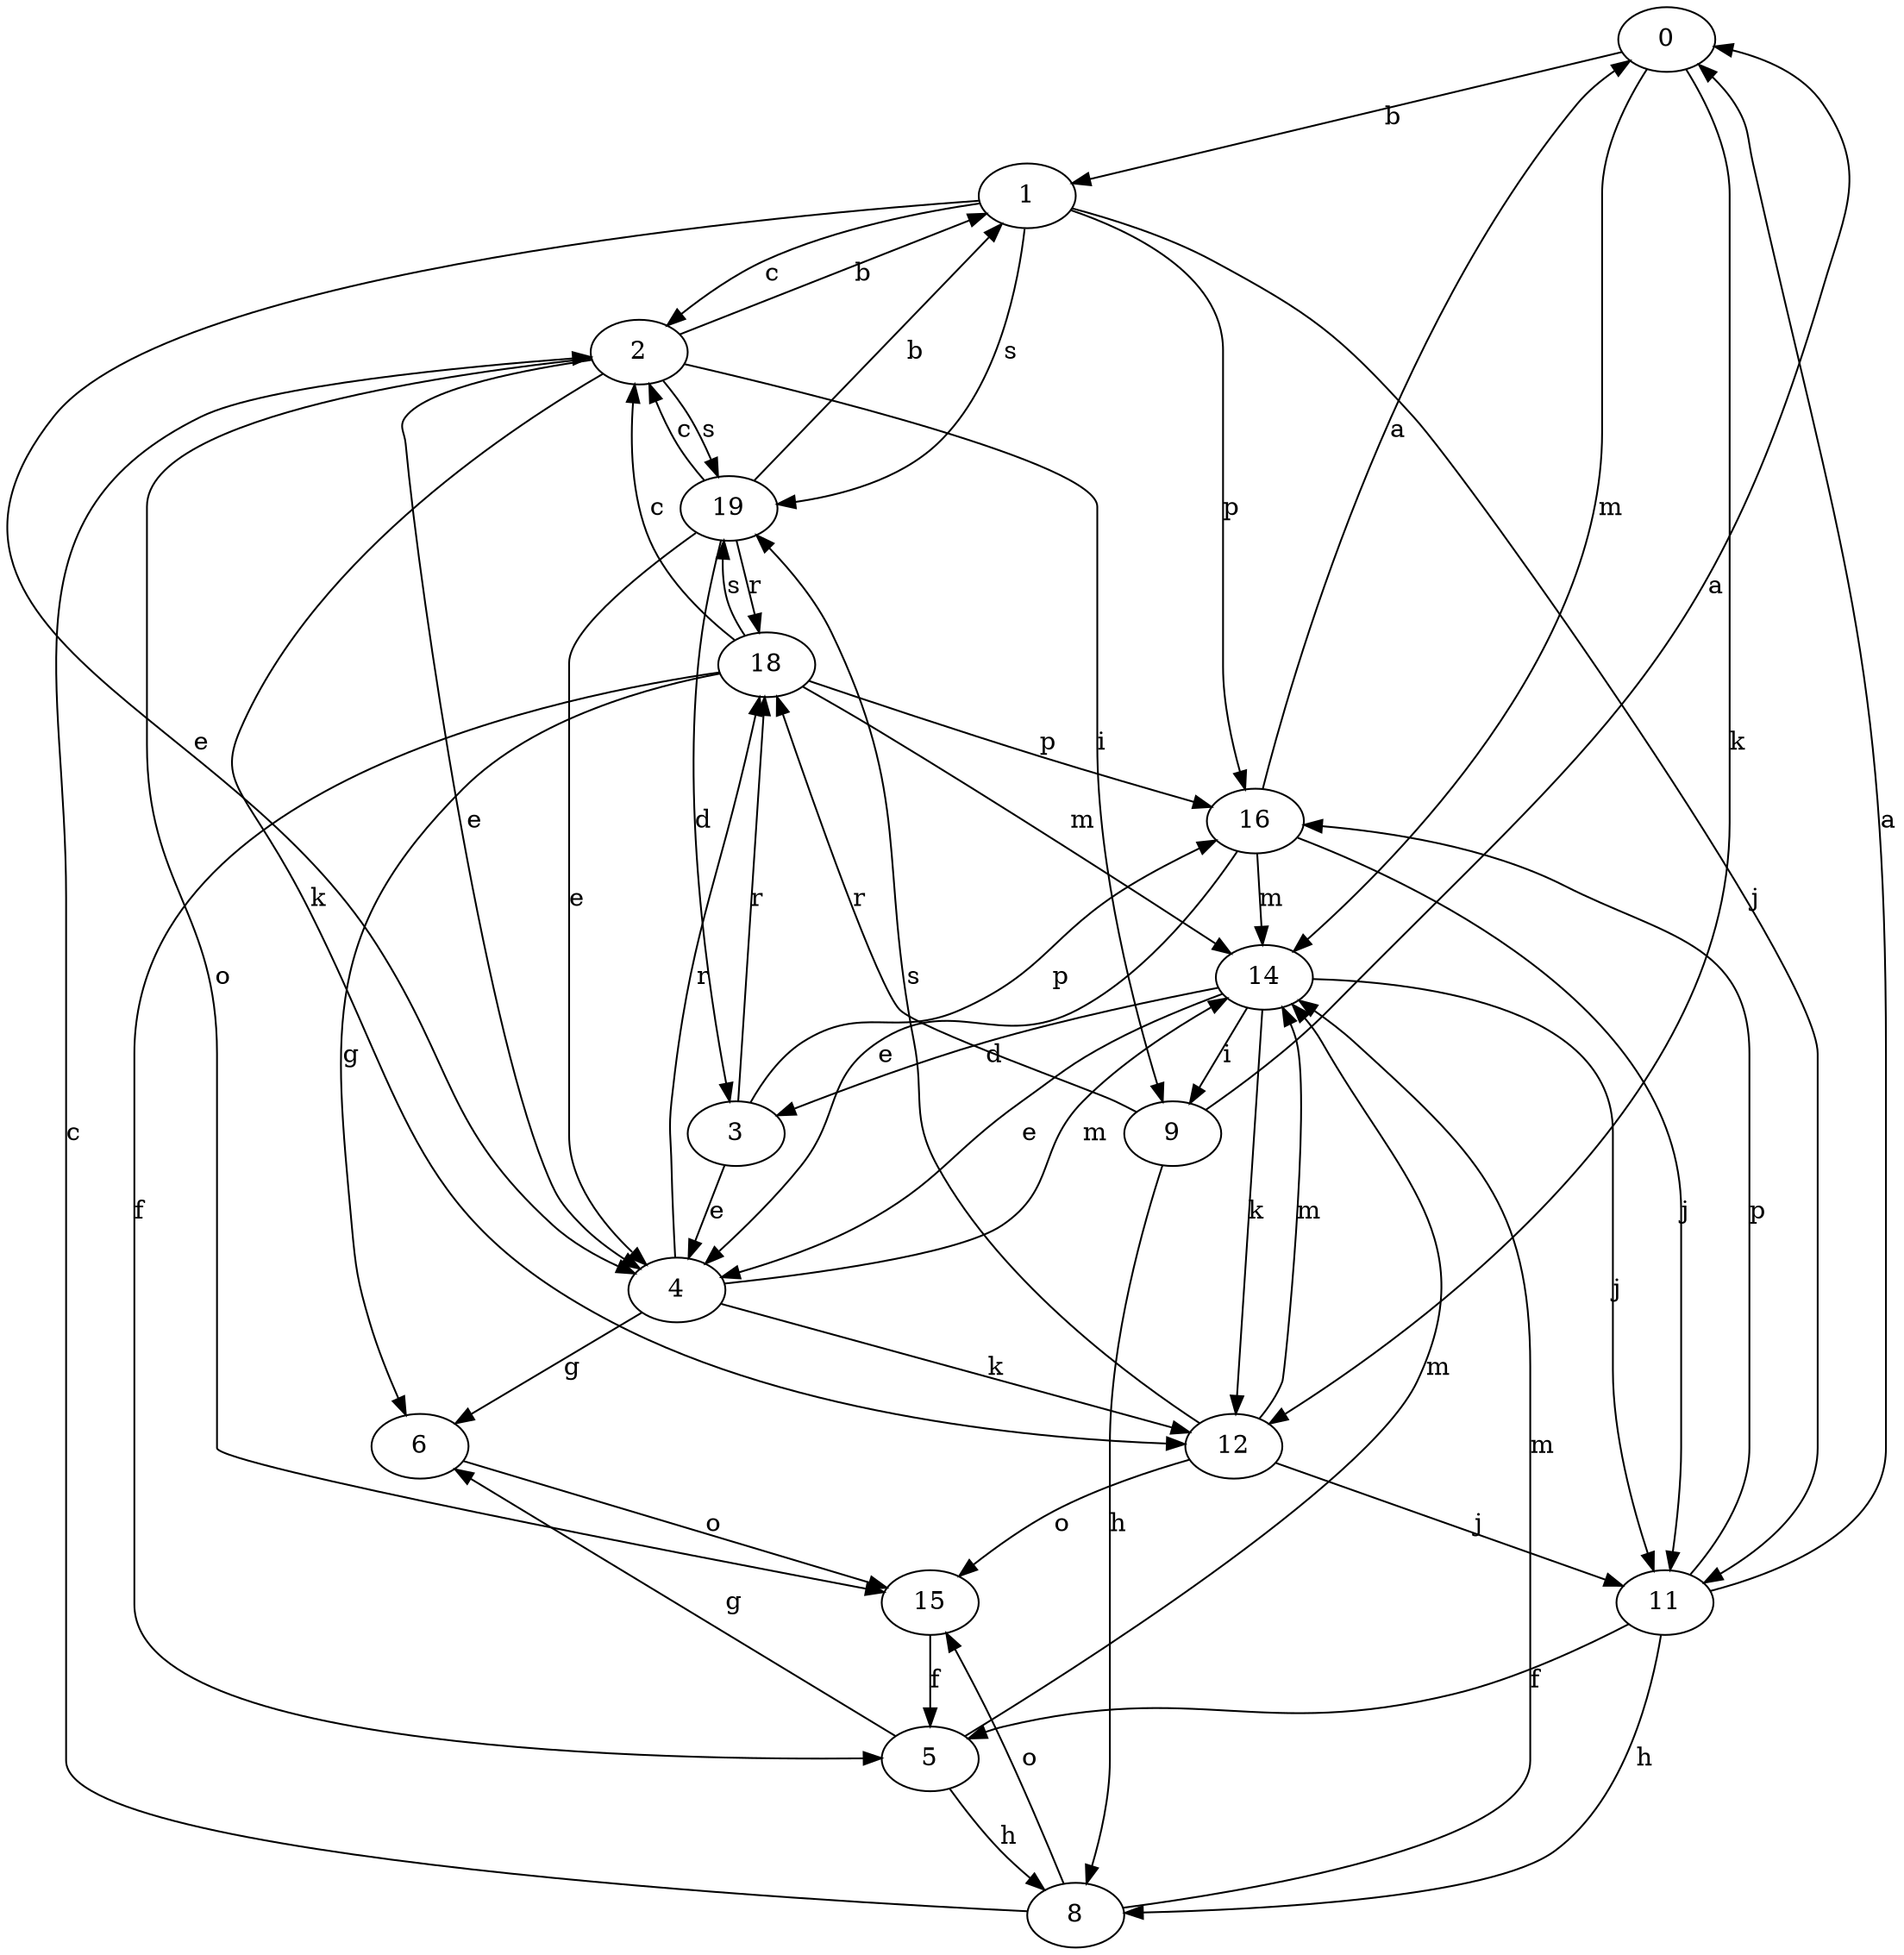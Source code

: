 strict digraph  {
0;
1;
2;
3;
4;
5;
6;
8;
9;
11;
12;
14;
15;
16;
18;
19;
0 -> 1  [label=b];
0 -> 12  [label=k];
0 -> 14  [label=m];
1 -> 2  [label=c];
1 -> 4  [label=e];
1 -> 11  [label=j];
1 -> 16  [label=p];
1 -> 19  [label=s];
2 -> 1  [label=b];
2 -> 4  [label=e];
2 -> 9  [label=i];
2 -> 12  [label=k];
2 -> 15  [label=o];
2 -> 19  [label=s];
3 -> 4  [label=e];
3 -> 16  [label=p];
3 -> 18  [label=r];
4 -> 6  [label=g];
4 -> 12  [label=k];
4 -> 14  [label=m];
4 -> 18  [label=r];
5 -> 6  [label=g];
5 -> 8  [label=h];
5 -> 14  [label=m];
6 -> 15  [label=o];
8 -> 2  [label=c];
8 -> 14  [label=m];
8 -> 15  [label=o];
9 -> 0  [label=a];
9 -> 8  [label=h];
9 -> 18  [label=r];
11 -> 0  [label=a];
11 -> 5  [label=f];
11 -> 8  [label=h];
11 -> 16  [label=p];
12 -> 11  [label=j];
12 -> 14  [label=m];
12 -> 15  [label=o];
12 -> 19  [label=s];
14 -> 3  [label=d];
14 -> 4  [label=e];
14 -> 9  [label=i];
14 -> 11  [label=j];
14 -> 12  [label=k];
15 -> 5  [label=f];
16 -> 0  [label=a];
16 -> 4  [label=e];
16 -> 11  [label=j];
16 -> 14  [label=m];
18 -> 2  [label=c];
18 -> 5  [label=f];
18 -> 6  [label=g];
18 -> 14  [label=m];
18 -> 16  [label=p];
18 -> 19  [label=s];
19 -> 1  [label=b];
19 -> 2  [label=c];
19 -> 3  [label=d];
19 -> 4  [label=e];
19 -> 18  [label=r];
}
